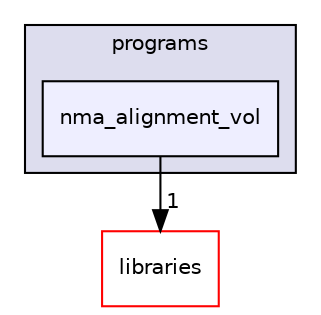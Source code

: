 digraph "xmipp/applications/programs/nma_alignment_vol" {
  compound=true
  node [ fontsize="10", fontname="Helvetica"];
  edge [ labelfontsize="10", labelfontname="Helvetica"];
  subgraph clusterdir_592b16dc4070b933e5655da2b0d20bbb {
    graph [ bgcolor="#ddddee", pencolor="black", label="programs" fontname="Helvetica", fontsize="10", URL="dir_592b16dc4070b933e5655da2b0d20bbb.html"]
  dir_f66a402737b52668281708c04cb3bb25 [shape=box, label="nma_alignment_vol", style="filled", fillcolor="#eeeeff", pencolor="black", URL="dir_f66a402737b52668281708c04cb3bb25.html"];
  }
  dir_29dba3f3840f20df3b04d1972e99046b [shape=box label="libraries" fillcolor="white" style="filled" color="red" URL="dir_29dba3f3840f20df3b04d1972e99046b.html"];
  dir_f66a402737b52668281708c04cb3bb25->dir_29dba3f3840f20df3b04d1972e99046b [headlabel="1", labeldistance=1.5 headhref="dir_000184_000042.html"];
}
